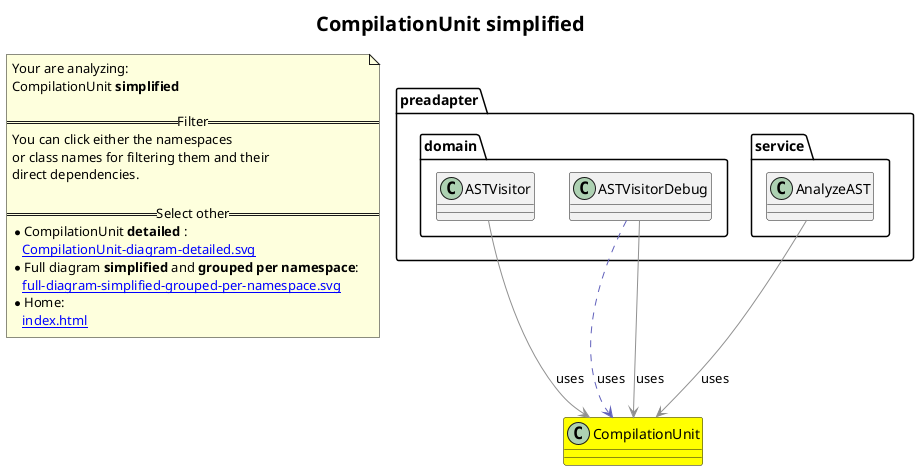 @startuml
title <size:20>CompilationUnit **simplified** </size>
note "Your are analyzing:\nCompilationUnit **simplified** \n\n==Filter==\nYou can click either the namespaces \nor class names for filtering them and their\ndirect dependencies.\n\n==Select other==\n* CompilationUnit **detailed** :\n   [[CompilationUnit-diagram-detailed.svg]]\n* Full diagram **simplified** and **grouped per namespace**:\n   [[full-diagram-simplified-grouped-per-namespace.svg]]\n* Home:\n   [[index.html]]" as FloatingNote
class CompilationUnit [[CompilationUnit-diagram-simplified.svg]] #yellow {
}
  class preadapter.domain.ASTVisitor [[preadapter.domain.ASTVisitor-diagram-simplified.svg]]  {
  }
  class preadapter.domain.ASTVisitorDebug [[preadapter.domain.ASTVisitorDebug-diagram-simplified.svg]]  {
  }
  class preadapter.service.AnalyzeAST [[preadapter.service.AnalyzeAST-diagram-simplified.svg]]  {
  }
 ' *************************************** 
 ' *************************************** 
 ' *************************************** 
' Class relations extracted from namespace:
' 
' Class relations extracted from namespace:
' preadapter.domain
preadapter.domain.ASTVisitor -[#909090]-> CompilationUnit  : uses 
preadapter.domain.ASTVisitorDebug .[#6060BB].> CompilationUnit  : uses 
preadapter.domain.ASTVisitorDebug -[#909090]-> CompilationUnit  : uses 
' Class relations extracted from namespace:
' preadapter.service
preadapter.service.AnalyzeAST -[#909090]-> CompilationUnit  : uses 
@enduml